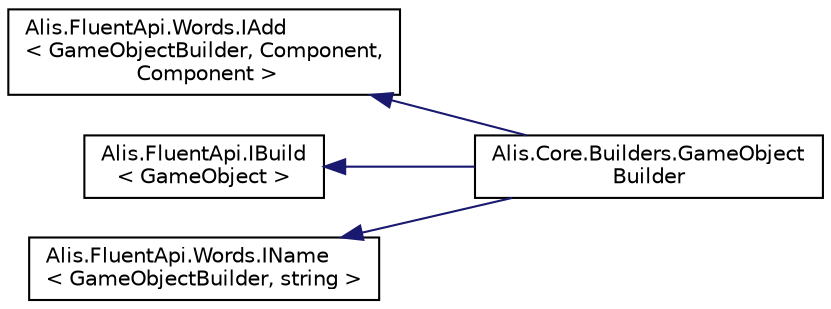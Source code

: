 digraph "Graphical Class Hierarchy"
{
 // LATEX_PDF_SIZE
  edge [fontname="Helvetica",fontsize="10",labelfontname="Helvetica",labelfontsize="10"];
  node [fontname="Helvetica",fontsize="10",shape=record];
  rankdir="LR";
  Node449 [label="Alis.FluentApi.Words.IAdd\l\< GameObjectBuilder, Component,\l Component \>",height=0.2,width=0.4,color="black", fillcolor="white", style="filled",URL="$interface_alis_1_1_fluent_api_1_1_words_1_1_i_add.html",tooltip=" "];
  Node449 -> Node1 [dir="back",color="midnightblue",fontsize="10",style="solid",fontname="Helvetica"];
  Node1 [label="Alis.Core.Builders.GameObject\lBuilder",height=0.2,width=0.4,color="black", fillcolor="white", style="filled",URL="$class_alis_1_1_core_1_1_builders_1_1_game_object_builder.html",tooltip="The game object builder class"];
  Node436 [label="Alis.FluentApi.IBuild\l\< GameObject \>",height=0.2,width=0.4,color="black", fillcolor="white", style="filled",URL="$interface_alis_1_1_fluent_api_1_1_i_build.html",tooltip=" "];
  Node436 -> Node1 [dir="back",color="midnightblue",fontsize="10",style="solid",fontname="Helvetica"];
  Node0 [label="Alis.FluentApi.Words.IName\l\< GameObjectBuilder, string \>",height=0.2,width=0.4,color="black", fillcolor="white", style="filled",URL="$interface_alis_1_1_fluent_api_1_1_words_1_1_i_name.html",tooltip=" "];
  Node0 -> Node1 [dir="back",color="midnightblue",fontsize="10",style="solid",fontname="Helvetica"];
}
